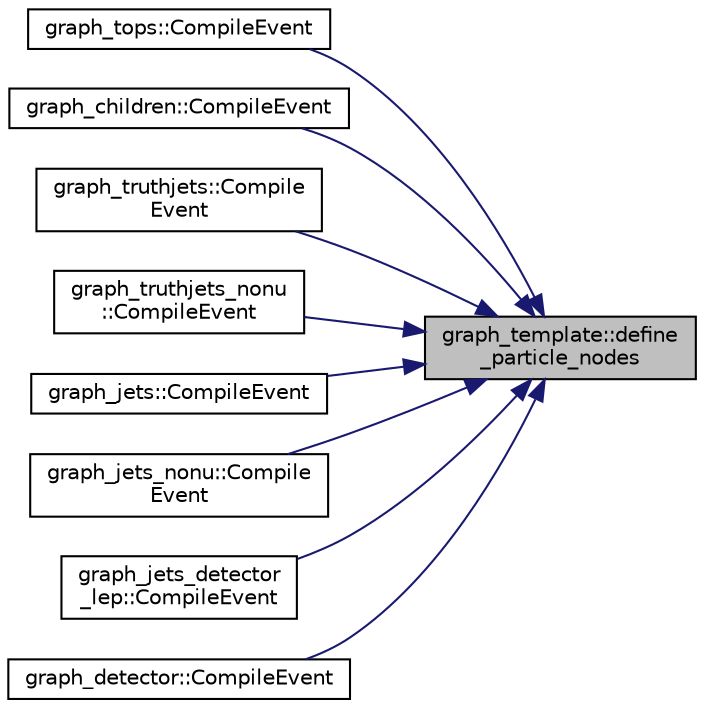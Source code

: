 digraph "graph_template::define_particle_nodes"
{
 // INTERACTIVE_SVG=YES
 // LATEX_PDF_SIZE
  edge [fontname="Helvetica",fontsize="10",labelfontname="Helvetica",labelfontsize="10"];
  node [fontname="Helvetica",fontsize="10",shape=record];
  rankdir="RL";
  Node1 [label="graph_template::define\l_particle_nodes",height=0.2,width=0.4,color="black", fillcolor="grey75", style="filled", fontcolor="black",tooltip=" "];
  Node1 -> Node2 [dir="back",color="midnightblue",fontsize="10",style="solid",fontname="Helvetica"];
  Node2 [label="graph_tops::CompileEvent",height=0.2,width=0.4,color="black", fillcolor="white", style="filled",URL="$classgraph__tops.html#aeeb26c4ab2ef88d0b3799205efc90efc",tooltip=" "];
  Node1 -> Node3 [dir="back",color="midnightblue",fontsize="10",style="solid",fontname="Helvetica"];
  Node3 [label="graph_children::CompileEvent",height=0.2,width=0.4,color="black", fillcolor="white", style="filled",URL="$classgraph__children.html#af069fe630b6bbf6ffacca8243761e829",tooltip=" "];
  Node1 -> Node4 [dir="back",color="midnightblue",fontsize="10",style="solid",fontname="Helvetica"];
  Node4 [label="graph_truthjets::Compile\lEvent",height=0.2,width=0.4,color="black", fillcolor="white", style="filled",URL="$classgraph__truthjets.html#ad64c5a15f0406d8a6c9705d50934b81f",tooltip=" "];
  Node1 -> Node5 [dir="back",color="midnightblue",fontsize="10",style="solid",fontname="Helvetica"];
  Node5 [label="graph_truthjets_nonu\l::CompileEvent",height=0.2,width=0.4,color="black", fillcolor="white", style="filled",URL="$classgraph__truthjets__nonu.html#add03a6d564186c150f7c907737b77eeb",tooltip=" "];
  Node1 -> Node6 [dir="back",color="midnightblue",fontsize="10",style="solid",fontname="Helvetica"];
  Node6 [label="graph_jets::CompileEvent",height=0.2,width=0.4,color="black", fillcolor="white", style="filled",URL="$classgraph__jets.html#a568114127973b28c968493e79ca67cd7",tooltip=" "];
  Node1 -> Node7 [dir="back",color="midnightblue",fontsize="10",style="solid",fontname="Helvetica"];
  Node7 [label="graph_jets_nonu::Compile\lEvent",height=0.2,width=0.4,color="black", fillcolor="white", style="filled",URL="$classgraph__jets__nonu.html#a3d76d9b5885af9d1ef9c2a150acc1300",tooltip=" "];
  Node1 -> Node8 [dir="back",color="midnightblue",fontsize="10",style="solid",fontname="Helvetica"];
  Node8 [label="graph_jets_detector\l_lep::CompileEvent",height=0.2,width=0.4,color="black", fillcolor="white", style="filled",URL="$classgraph__jets__detector__lep.html#a8da8c93bcdece302cb06b34e6b9db801",tooltip=" "];
  Node1 -> Node9 [dir="back",color="midnightblue",fontsize="10",style="solid",fontname="Helvetica"];
  Node9 [label="graph_detector::CompileEvent",height=0.2,width=0.4,color="black", fillcolor="white", style="filled",URL="$classgraph__detector.html#a9524462481e7c9e42df5cf73f999737e",tooltip=" "];
}
